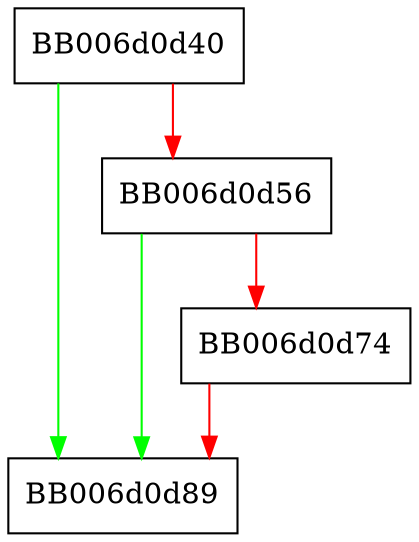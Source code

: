 digraph rsakem_newctx {
  node [shape="box"];
  graph [splines=ortho];
  BB006d0d40 -> BB006d0d89 [color="green"];
  BB006d0d40 -> BB006d0d56 [color="red"];
  BB006d0d56 -> BB006d0d89 [color="green"];
  BB006d0d56 -> BB006d0d74 [color="red"];
  BB006d0d74 -> BB006d0d89 [color="red"];
}